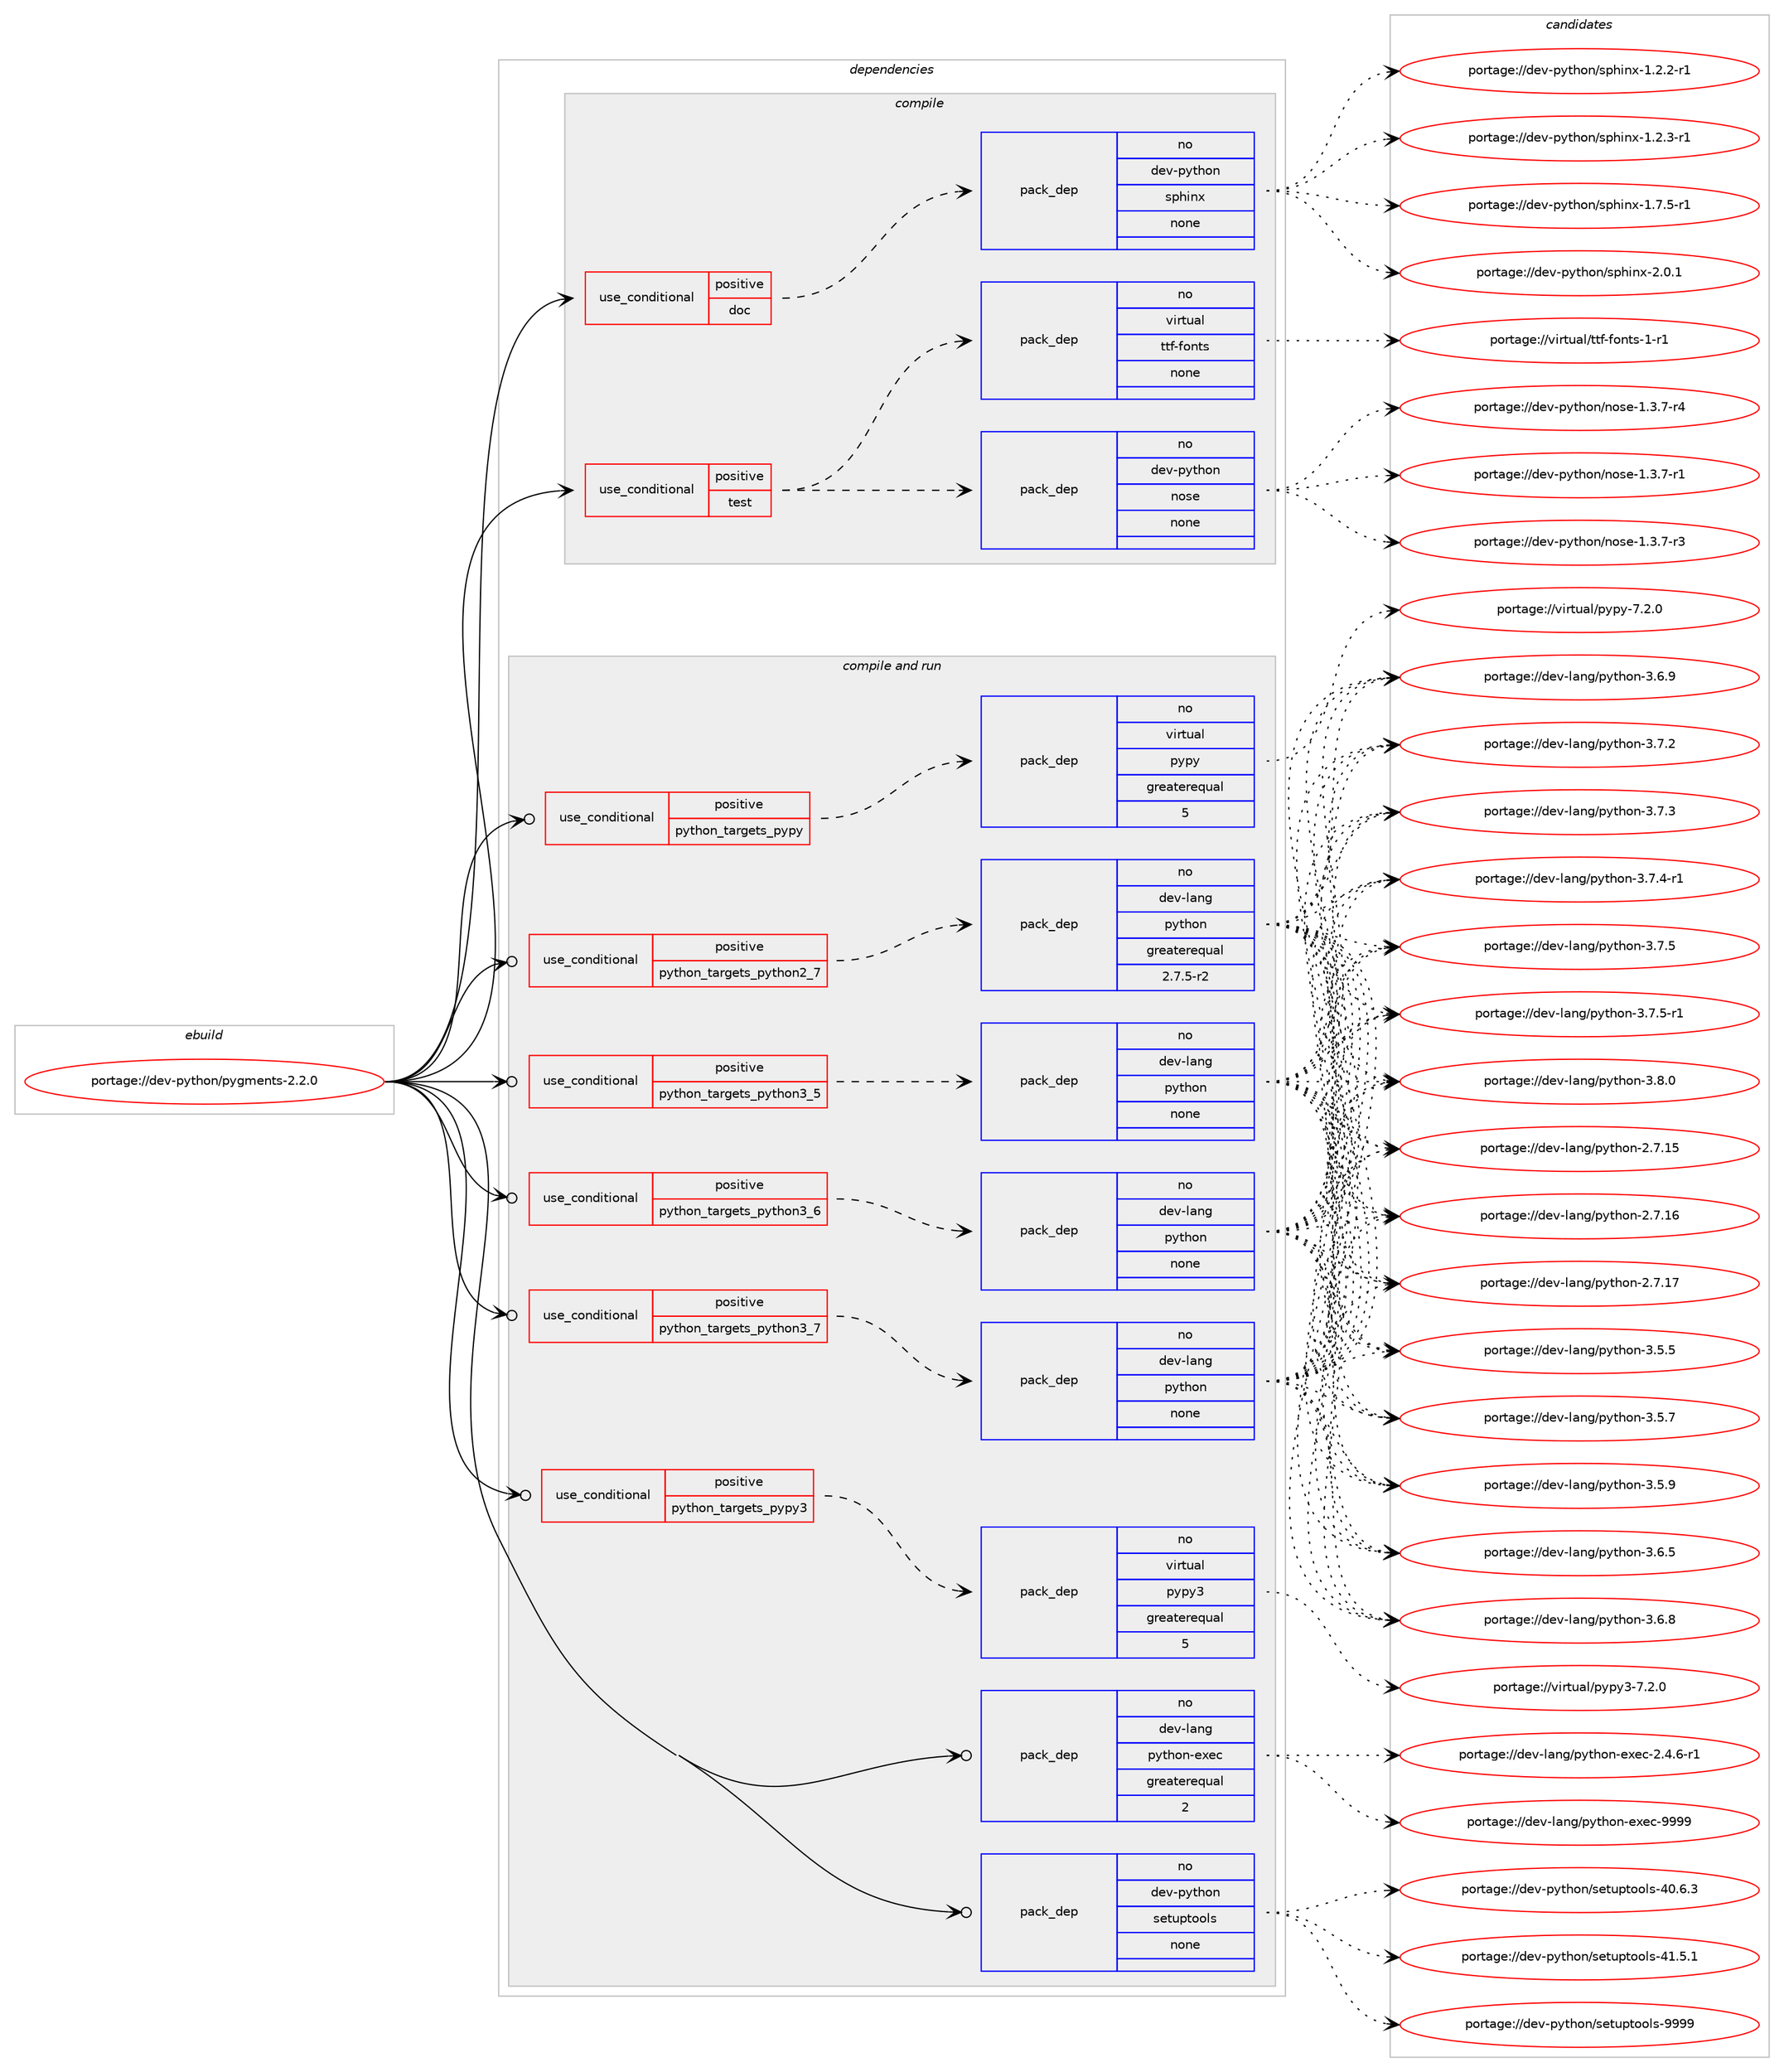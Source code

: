 digraph prolog {

# *************
# Graph options
# *************

newrank=true;
concentrate=true;
compound=true;
graph [rankdir=LR,fontname=Helvetica,fontsize=10,ranksep=1.5];#, ranksep=2.5, nodesep=0.2];
edge  [arrowhead=vee];
node  [fontname=Helvetica,fontsize=10];

# **********
# The ebuild
# **********

subgraph cluster_leftcol {
color=gray;
rank=same;
label=<<i>ebuild</i>>;
id [label="portage://dev-python/pygments-2.2.0", color=red, width=4, href="../dev-python/pygments-2.2.0.svg"];
}

# ****************
# The dependencies
# ****************

subgraph cluster_midcol {
color=gray;
label=<<i>dependencies</i>>;
subgraph cluster_compile {
fillcolor="#eeeeee";
style=filled;
label=<<i>compile</i>>;
subgraph cond35235 {
dependency161014 [label=<<TABLE BORDER="0" CELLBORDER="1" CELLSPACING="0" CELLPADDING="4"><TR><TD ROWSPAN="3" CELLPADDING="10">use_conditional</TD></TR><TR><TD>positive</TD></TR><TR><TD>doc</TD></TR></TABLE>>, shape=none, color=red];
subgraph pack122414 {
dependency161015 [label=<<TABLE BORDER="0" CELLBORDER="1" CELLSPACING="0" CELLPADDING="4" WIDTH="220"><TR><TD ROWSPAN="6" CELLPADDING="30">pack_dep</TD></TR><TR><TD WIDTH="110">no</TD></TR><TR><TD>dev-python</TD></TR><TR><TD>sphinx</TD></TR><TR><TD>none</TD></TR><TR><TD></TD></TR></TABLE>>, shape=none, color=blue];
}
dependency161014:e -> dependency161015:w [weight=20,style="dashed",arrowhead="vee"];
}
id:e -> dependency161014:w [weight=20,style="solid",arrowhead="vee"];
subgraph cond35236 {
dependency161016 [label=<<TABLE BORDER="0" CELLBORDER="1" CELLSPACING="0" CELLPADDING="4"><TR><TD ROWSPAN="3" CELLPADDING="10">use_conditional</TD></TR><TR><TD>positive</TD></TR><TR><TD>test</TD></TR></TABLE>>, shape=none, color=red];
subgraph pack122415 {
dependency161017 [label=<<TABLE BORDER="0" CELLBORDER="1" CELLSPACING="0" CELLPADDING="4" WIDTH="220"><TR><TD ROWSPAN="6" CELLPADDING="30">pack_dep</TD></TR><TR><TD WIDTH="110">no</TD></TR><TR><TD>dev-python</TD></TR><TR><TD>nose</TD></TR><TR><TD>none</TD></TR><TR><TD></TD></TR></TABLE>>, shape=none, color=blue];
}
dependency161016:e -> dependency161017:w [weight=20,style="dashed",arrowhead="vee"];
subgraph pack122416 {
dependency161018 [label=<<TABLE BORDER="0" CELLBORDER="1" CELLSPACING="0" CELLPADDING="4" WIDTH="220"><TR><TD ROWSPAN="6" CELLPADDING="30">pack_dep</TD></TR><TR><TD WIDTH="110">no</TD></TR><TR><TD>virtual</TD></TR><TR><TD>ttf-fonts</TD></TR><TR><TD>none</TD></TR><TR><TD></TD></TR></TABLE>>, shape=none, color=blue];
}
dependency161016:e -> dependency161018:w [weight=20,style="dashed",arrowhead="vee"];
}
id:e -> dependency161016:w [weight=20,style="solid",arrowhead="vee"];
}
subgraph cluster_compileandrun {
fillcolor="#eeeeee";
style=filled;
label=<<i>compile and run</i>>;
subgraph cond35237 {
dependency161019 [label=<<TABLE BORDER="0" CELLBORDER="1" CELLSPACING="0" CELLPADDING="4"><TR><TD ROWSPAN="3" CELLPADDING="10">use_conditional</TD></TR><TR><TD>positive</TD></TR><TR><TD>python_targets_pypy</TD></TR></TABLE>>, shape=none, color=red];
subgraph pack122417 {
dependency161020 [label=<<TABLE BORDER="0" CELLBORDER="1" CELLSPACING="0" CELLPADDING="4" WIDTH="220"><TR><TD ROWSPAN="6" CELLPADDING="30">pack_dep</TD></TR><TR><TD WIDTH="110">no</TD></TR><TR><TD>virtual</TD></TR><TR><TD>pypy</TD></TR><TR><TD>greaterequal</TD></TR><TR><TD>5</TD></TR></TABLE>>, shape=none, color=blue];
}
dependency161019:e -> dependency161020:w [weight=20,style="dashed",arrowhead="vee"];
}
id:e -> dependency161019:w [weight=20,style="solid",arrowhead="odotvee"];
subgraph cond35238 {
dependency161021 [label=<<TABLE BORDER="0" CELLBORDER="1" CELLSPACING="0" CELLPADDING="4"><TR><TD ROWSPAN="3" CELLPADDING="10">use_conditional</TD></TR><TR><TD>positive</TD></TR><TR><TD>python_targets_pypy3</TD></TR></TABLE>>, shape=none, color=red];
subgraph pack122418 {
dependency161022 [label=<<TABLE BORDER="0" CELLBORDER="1" CELLSPACING="0" CELLPADDING="4" WIDTH="220"><TR><TD ROWSPAN="6" CELLPADDING="30">pack_dep</TD></TR><TR><TD WIDTH="110">no</TD></TR><TR><TD>virtual</TD></TR><TR><TD>pypy3</TD></TR><TR><TD>greaterequal</TD></TR><TR><TD>5</TD></TR></TABLE>>, shape=none, color=blue];
}
dependency161021:e -> dependency161022:w [weight=20,style="dashed",arrowhead="vee"];
}
id:e -> dependency161021:w [weight=20,style="solid",arrowhead="odotvee"];
subgraph cond35239 {
dependency161023 [label=<<TABLE BORDER="0" CELLBORDER="1" CELLSPACING="0" CELLPADDING="4"><TR><TD ROWSPAN="3" CELLPADDING="10">use_conditional</TD></TR><TR><TD>positive</TD></TR><TR><TD>python_targets_python2_7</TD></TR></TABLE>>, shape=none, color=red];
subgraph pack122419 {
dependency161024 [label=<<TABLE BORDER="0" CELLBORDER="1" CELLSPACING="0" CELLPADDING="4" WIDTH="220"><TR><TD ROWSPAN="6" CELLPADDING="30">pack_dep</TD></TR><TR><TD WIDTH="110">no</TD></TR><TR><TD>dev-lang</TD></TR><TR><TD>python</TD></TR><TR><TD>greaterequal</TD></TR><TR><TD>2.7.5-r2</TD></TR></TABLE>>, shape=none, color=blue];
}
dependency161023:e -> dependency161024:w [weight=20,style="dashed",arrowhead="vee"];
}
id:e -> dependency161023:w [weight=20,style="solid",arrowhead="odotvee"];
subgraph cond35240 {
dependency161025 [label=<<TABLE BORDER="0" CELLBORDER="1" CELLSPACING="0" CELLPADDING="4"><TR><TD ROWSPAN="3" CELLPADDING="10">use_conditional</TD></TR><TR><TD>positive</TD></TR><TR><TD>python_targets_python3_5</TD></TR></TABLE>>, shape=none, color=red];
subgraph pack122420 {
dependency161026 [label=<<TABLE BORDER="0" CELLBORDER="1" CELLSPACING="0" CELLPADDING="4" WIDTH="220"><TR><TD ROWSPAN="6" CELLPADDING="30">pack_dep</TD></TR><TR><TD WIDTH="110">no</TD></TR><TR><TD>dev-lang</TD></TR><TR><TD>python</TD></TR><TR><TD>none</TD></TR><TR><TD></TD></TR></TABLE>>, shape=none, color=blue];
}
dependency161025:e -> dependency161026:w [weight=20,style="dashed",arrowhead="vee"];
}
id:e -> dependency161025:w [weight=20,style="solid",arrowhead="odotvee"];
subgraph cond35241 {
dependency161027 [label=<<TABLE BORDER="0" CELLBORDER="1" CELLSPACING="0" CELLPADDING="4"><TR><TD ROWSPAN="3" CELLPADDING="10">use_conditional</TD></TR><TR><TD>positive</TD></TR><TR><TD>python_targets_python3_6</TD></TR></TABLE>>, shape=none, color=red];
subgraph pack122421 {
dependency161028 [label=<<TABLE BORDER="0" CELLBORDER="1" CELLSPACING="0" CELLPADDING="4" WIDTH="220"><TR><TD ROWSPAN="6" CELLPADDING="30">pack_dep</TD></TR><TR><TD WIDTH="110">no</TD></TR><TR><TD>dev-lang</TD></TR><TR><TD>python</TD></TR><TR><TD>none</TD></TR><TR><TD></TD></TR></TABLE>>, shape=none, color=blue];
}
dependency161027:e -> dependency161028:w [weight=20,style="dashed",arrowhead="vee"];
}
id:e -> dependency161027:w [weight=20,style="solid",arrowhead="odotvee"];
subgraph cond35242 {
dependency161029 [label=<<TABLE BORDER="0" CELLBORDER="1" CELLSPACING="0" CELLPADDING="4"><TR><TD ROWSPAN="3" CELLPADDING="10">use_conditional</TD></TR><TR><TD>positive</TD></TR><TR><TD>python_targets_python3_7</TD></TR></TABLE>>, shape=none, color=red];
subgraph pack122422 {
dependency161030 [label=<<TABLE BORDER="0" CELLBORDER="1" CELLSPACING="0" CELLPADDING="4" WIDTH="220"><TR><TD ROWSPAN="6" CELLPADDING="30">pack_dep</TD></TR><TR><TD WIDTH="110">no</TD></TR><TR><TD>dev-lang</TD></TR><TR><TD>python</TD></TR><TR><TD>none</TD></TR><TR><TD></TD></TR></TABLE>>, shape=none, color=blue];
}
dependency161029:e -> dependency161030:w [weight=20,style="dashed",arrowhead="vee"];
}
id:e -> dependency161029:w [weight=20,style="solid",arrowhead="odotvee"];
subgraph pack122423 {
dependency161031 [label=<<TABLE BORDER="0" CELLBORDER="1" CELLSPACING="0" CELLPADDING="4" WIDTH="220"><TR><TD ROWSPAN="6" CELLPADDING="30">pack_dep</TD></TR><TR><TD WIDTH="110">no</TD></TR><TR><TD>dev-lang</TD></TR><TR><TD>python-exec</TD></TR><TR><TD>greaterequal</TD></TR><TR><TD>2</TD></TR></TABLE>>, shape=none, color=blue];
}
id:e -> dependency161031:w [weight=20,style="solid",arrowhead="odotvee"];
subgraph pack122424 {
dependency161032 [label=<<TABLE BORDER="0" CELLBORDER="1" CELLSPACING="0" CELLPADDING="4" WIDTH="220"><TR><TD ROWSPAN="6" CELLPADDING="30">pack_dep</TD></TR><TR><TD WIDTH="110">no</TD></TR><TR><TD>dev-python</TD></TR><TR><TD>setuptools</TD></TR><TR><TD>none</TD></TR><TR><TD></TD></TR></TABLE>>, shape=none, color=blue];
}
id:e -> dependency161032:w [weight=20,style="solid",arrowhead="odotvee"];
}
subgraph cluster_run {
fillcolor="#eeeeee";
style=filled;
label=<<i>run</i>>;
}
}

# **************
# The candidates
# **************

subgraph cluster_choices {
rank=same;
color=gray;
label=<<i>candidates</i>>;

subgraph choice122414 {
color=black;
nodesep=1;
choiceportage10010111845112121116104111110471151121041051101204549465046504511449 [label="portage://dev-python/sphinx-1.2.2-r1", color=red, width=4,href="../dev-python/sphinx-1.2.2-r1.svg"];
choiceportage10010111845112121116104111110471151121041051101204549465046514511449 [label="portage://dev-python/sphinx-1.2.3-r1", color=red, width=4,href="../dev-python/sphinx-1.2.3-r1.svg"];
choiceportage10010111845112121116104111110471151121041051101204549465546534511449 [label="portage://dev-python/sphinx-1.7.5-r1", color=red, width=4,href="../dev-python/sphinx-1.7.5-r1.svg"];
choiceportage1001011184511212111610411111047115112104105110120455046484649 [label="portage://dev-python/sphinx-2.0.1", color=red, width=4,href="../dev-python/sphinx-2.0.1.svg"];
dependency161015:e -> choiceportage10010111845112121116104111110471151121041051101204549465046504511449:w [style=dotted,weight="100"];
dependency161015:e -> choiceportage10010111845112121116104111110471151121041051101204549465046514511449:w [style=dotted,weight="100"];
dependency161015:e -> choiceportage10010111845112121116104111110471151121041051101204549465546534511449:w [style=dotted,weight="100"];
dependency161015:e -> choiceportage1001011184511212111610411111047115112104105110120455046484649:w [style=dotted,weight="100"];
}
subgraph choice122415 {
color=black;
nodesep=1;
choiceportage10010111845112121116104111110471101111151014549465146554511449 [label="portage://dev-python/nose-1.3.7-r1", color=red, width=4,href="../dev-python/nose-1.3.7-r1.svg"];
choiceportage10010111845112121116104111110471101111151014549465146554511451 [label="portage://dev-python/nose-1.3.7-r3", color=red, width=4,href="../dev-python/nose-1.3.7-r3.svg"];
choiceportage10010111845112121116104111110471101111151014549465146554511452 [label="portage://dev-python/nose-1.3.7-r4", color=red, width=4,href="../dev-python/nose-1.3.7-r4.svg"];
dependency161017:e -> choiceportage10010111845112121116104111110471101111151014549465146554511449:w [style=dotted,weight="100"];
dependency161017:e -> choiceportage10010111845112121116104111110471101111151014549465146554511451:w [style=dotted,weight="100"];
dependency161017:e -> choiceportage10010111845112121116104111110471101111151014549465146554511452:w [style=dotted,weight="100"];
}
subgraph choice122416 {
color=black;
nodesep=1;
choiceportage11810511411611797108471161161024510211111011611545494511449 [label="portage://virtual/ttf-fonts-1-r1", color=red, width=4,href="../virtual/ttf-fonts-1-r1.svg"];
dependency161018:e -> choiceportage11810511411611797108471161161024510211111011611545494511449:w [style=dotted,weight="100"];
}
subgraph choice122417 {
color=black;
nodesep=1;
choiceportage1181051141161179710847112121112121455546504648 [label="portage://virtual/pypy-7.2.0", color=red, width=4,href="../virtual/pypy-7.2.0.svg"];
dependency161020:e -> choiceportage1181051141161179710847112121112121455546504648:w [style=dotted,weight="100"];
}
subgraph choice122418 {
color=black;
nodesep=1;
choiceportage118105114116117971084711212111212151455546504648 [label="portage://virtual/pypy3-7.2.0", color=red, width=4,href="../virtual/pypy3-7.2.0.svg"];
dependency161022:e -> choiceportage118105114116117971084711212111212151455546504648:w [style=dotted,weight="100"];
}
subgraph choice122419 {
color=black;
nodesep=1;
choiceportage10010111845108971101034711212111610411111045504655464953 [label="portage://dev-lang/python-2.7.15", color=red, width=4,href="../dev-lang/python-2.7.15.svg"];
choiceportage10010111845108971101034711212111610411111045504655464954 [label="portage://dev-lang/python-2.7.16", color=red, width=4,href="../dev-lang/python-2.7.16.svg"];
choiceportage10010111845108971101034711212111610411111045504655464955 [label="portage://dev-lang/python-2.7.17", color=red, width=4,href="../dev-lang/python-2.7.17.svg"];
choiceportage100101118451089711010347112121116104111110455146534653 [label="portage://dev-lang/python-3.5.5", color=red, width=4,href="../dev-lang/python-3.5.5.svg"];
choiceportage100101118451089711010347112121116104111110455146534655 [label="portage://dev-lang/python-3.5.7", color=red, width=4,href="../dev-lang/python-3.5.7.svg"];
choiceportage100101118451089711010347112121116104111110455146534657 [label="portage://dev-lang/python-3.5.9", color=red, width=4,href="../dev-lang/python-3.5.9.svg"];
choiceportage100101118451089711010347112121116104111110455146544653 [label="portage://dev-lang/python-3.6.5", color=red, width=4,href="../dev-lang/python-3.6.5.svg"];
choiceportage100101118451089711010347112121116104111110455146544656 [label="portage://dev-lang/python-3.6.8", color=red, width=4,href="../dev-lang/python-3.6.8.svg"];
choiceportage100101118451089711010347112121116104111110455146544657 [label="portage://dev-lang/python-3.6.9", color=red, width=4,href="../dev-lang/python-3.6.9.svg"];
choiceportage100101118451089711010347112121116104111110455146554650 [label="portage://dev-lang/python-3.7.2", color=red, width=4,href="../dev-lang/python-3.7.2.svg"];
choiceportage100101118451089711010347112121116104111110455146554651 [label="portage://dev-lang/python-3.7.3", color=red, width=4,href="../dev-lang/python-3.7.3.svg"];
choiceportage1001011184510897110103471121211161041111104551465546524511449 [label="portage://dev-lang/python-3.7.4-r1", color=red, width=4,href="../dev-lang/python-3.7.4-r1.svg"];
choiceportage100101118451089711010347112121116104111110455146554653 [label="portage://dev-lang/python-3.7.5", color=red, width=4,href="../dev-lang/python-3.7.5.svg"];
choiceportage1001011184510897110103471121211161041111104551465546534511449 [label="portage://dev-lang/python-3.7.5-r1", color=red, width=4,href="../dev-lang/python-3.7.5-r1.svg"];
choiceportage100101118451089711010347112121116104111110455146564648 [label="portage://dev-lang/python-3.8.0", color=red, width=4,href="../dev-lang/python-3.8.0.svg"];
dependency161024:e -> choiceportage10010111845108971101034711212111610411111045504655464953:w [style=dotted,weight="100"];
dependency161024:e -> choiceportage10010111845108971101034711212111610411111045504655464954:w [style=dotted,weight="100"];
dependency161024:e -> choiceportage10010111845108971101034711212111610411111045504655464955:w [style=dotted,weight="100"];
dependency161024:e -> choiceportage100101118451089711010347112121116104111110455146534653:w [style=dotted,weight="100"];
dependency161024:e -> choiceportage100101118451089711010347112121116104111110455146534655:w [style=dotted,weight="100"];
dependency161024:e -> choiceportage100101118451089711010347112121116104111110455146534657:w [style=dotted,weight="100"];
dependency161024:e -> choiceportage100101118451089711010347112121116104111110455146544653:w [style=dotted,weight="100"];
dependency161024:e -> choiceportage100101118451089711010347112121116104111110455146544656:w [style=dotted,weight="100"];
dependency161024:e -> choiceportage100101118451089711010347112121116104111110455146544657:w [style=dotted,weight="100"];
dependency161024:e -> choiceportage100101118451089711010347112121116104111110455146554650:w [style=dotted,weight="100"];
dependency161024:e -> choiceportage100101118451089711010347112121116104111110455146554651:w [style=dotted,weight="100"];
dependency161024:e -> choiceportage1001011184510897110103471121211161041111104551465546524511449:w [style=dotted,weight="100"];
dependency161024:e -> choiceportage100101118451089711010347112121116104111110455146554653:w [style=dotted,weight="100"];
dependency161024:e -> choiceportage1001011184510897110103471121211161041111104551465546534511449:w [style=dotted,weight="100"];
dependency161024:e -> choiceportage100101118451089711010347112121116104111110455146564648:w [style=dotted,weight="100"];
}
subgraph choice122420 {
color=black;
nodesep=1;
choiceportage10010111845108971101034711212111610411111045504655464953 [label="portage://dev-lang/python-2.7.15", color=red, width=4,href="../dev-lang/python-2.7.15.svg"];
choiceportage10010111845108971101034711212111610411111045504655464954 [label="portage://dev-lang/python-2.7.16", color=red, width=4,href="../dev-lang/python-2.7.16.svg"];
choiceportage10010111845108971101034711212111610411111045504655464955 [label="portage://dev-lang/python-2.7.17", color=red, width=4,href="../dev-lang/python-2.7.17.svg"];
choiceportage100101118451089711010347112121116104111110455146534653 [label="portage://dev-lang/python-3.5.5", color=red, width=4,href="../dev-lang/python-3.5.5.svg"];
choiceportage100101118451089711010347112121116104111110455146534655 [label="portage://dev-lang/python-3.5.7", color=red, width=4,href="../dev-lang/python-3.5.7.svg"];
choiceportage100101118451089711010347112121116104111110455146534657 [label="portage://dev-lang/python-3.5.9", color=red, width=4,href="../dev-lang/python-3.5.9.svg"];
choiceportage100101118451089711010347112121116104111110455146544653 [label="portage://dev-lang/python-3.6.5", color=red, width=4,href="../dev-lang/python-3.6.5.svg"];
choiceportage100101118451089711010347112121116104111110455146544656 [label="portage://dev-lang/python-3.6.8", color=red, width=4,href="../dev-lang/python-3.6.8.svg"];
choiceportage100101118451089711010347112121116104111110455146544657 [label="portage://dev-lang/python-3.6.9", color=red, width=4,href="../dev-lang/python-3.6.9.svg"];
choiceportage100101118451089711010347112121116104111110455146554650 [label="portage://dev-lang/python-3.7.2", color=red, width=4,href="../dev-lang/python-3.7.2.svg"];
choiceportage100101118451089711010347112121116104111110455146554651 [label="portage://dev-lang/python-3.7.3", color=red, width=4,href="../dev-lang/python-3.7.3.svg"];
choiceportage1001011184510897110103471121211161041111104551465546524511449 [label="portage://dev-lang/python-3.7.4-r1", color=red, width=4,href="../dev-lang/python-3.7.4-r1.svg"];
choiceportage100101118451089711010347112121116104111110455146554653 [label="portage://dev-lang/python-3.7.5", color=red, width=4,href="../dev-lang/python-3.7.5.svg"];
choiceportage1001011184510897110103471121211161041111104551465546534511449 [label="portage://dev-lang/python-3.7.5-r1", color=red, width=4,href="../dev-lang/python-3.7.5-r1.svg"];
choiceportage100101118451089711010347112121116104111110455146564648 [label="portage://dev-lang/python-3.8.0", color=red, width=4,href="../dev-lang/python-3.8.0.svg"];
dependency161026:e -> choiceportage10010111845108971101034711212111610411111045504655464953:w [style=dotted,weight="100"];
dependency161026:e -> choiceportage10010111845108971101034711212111610411111045504655464954:w [style=dotted,weight="100"];
dependency161026:e -> choiceportage10010111845108971101034711212111610411111045504655464955:w [style=dotted,weight="100"];
dependency161026:e -> choiceportage100101118451089711010347112121116104111110455146534653:w [style=dotted,weight="100"];
dependency161026:e -> choiceportage100101118451089711010347112121116104111110455146534655:w [style=dotted,weight="100"];
dependency161026:e -> choiceportage100101118451089711010347112121116104111110455146534657:w [style=dotted,weight="100"];
dependency161026:e -> choiceportage100101118451089711010347112121116104111110455146544653:w [style=dotted,weight="100"];
dependency161026:e -> choiceportage100101118451089711010347112121116104111110455146544656:w [style=dotted,weight="100"];
dependency161026:e -> choiceportage100101118451089711010347112121116104111110455146544657:w [style=dotted,weight="100"];
dependency161026:e -> choiceportage100101118451089711010347112121116104111110455146554650:w [style=dotted,weight="100"];
dependency161026:e -> choiceportage100101118451089711010347112121116104111110455146554651:w [style=dotted,weight="100"];
dependency161026:e -> choiceportage1001011184510897110103471121211161041111104551465546524511449:w [style=dotted,weight="100"];
dependency161026:e -> choiceportage100101118451089711010347112121116104111110455146554653:w [style=dotted,weight="100"];
dependency161026:e -> choiceportage1001011184510897110103471121211161041111104551465546534511449:w [style=dotted,weight="100"];
dependency161026:e -> choiceportage100101118451089711010347112121116104111110455146564648:w [style=dotted,weight="100"];
}
subgraph choice122421 {
color=black;
nodesep=1;
choiceportage10010111845108971101034711212111610411111045504655464953 [label="portage://dev-lang/python-2.7.15", color=red, width=4,href="../dev-lang/python-2.7.15.svg"];
choiceportage10010111845108971101034711212111610411111045504655464954 [label="portage://dev-lang/python-2.7.16", color=red, width=4,href="../dev-lang/python-2.7.16.svg"];
choiceportage10010111845108971101034711212111610411111045504655464955 [label="portage://dev-lang/python-2.7.17", color=red, width=4,href="../dev-lang/python-2.7.17.svg"];
choiceportage100101118451089711010347112121116104111110455146534653 [label="portage://dev-lang/python-3.5.5", color=red, width=4,href="../dev-lang/python-3.5.5.svg"];
choiceportage100101118451089711010347112121116104111110455146534655 [label="portage://dev-lang/python-3.5.7", color=red, width=4,href="../dev-lang/python-3.5.7.svg"];
choiceportage100101118451089711010347112121116104111110455146534657 [label="portage://dev-lang/python-3.5.9", color=red, width=4,href="../dev-lang/python-3.5.9.svg"];
choiceportage100101118451089711010347112121116104111110455146544653 [label="portage://dev-lang/python-3.6.5", color=red, width=4,href="../dev-lang/python-3.6.5.svg"];
choiceportage100101118451089711010347112121116104111110455146544656 [label="portage://dev-lang/python-3.6.8", color=red, width=4,href="../dev-lang/python-3.6.8.svg"];
choiceportage100101118451089711010347112121116104111110455146544657 [label="portage://dev-lang/python-3.6.9", color=red, width=4,href="../dev-lang/python-3.6.9.svg"];
choiceportage100101118451089711010347112121116104111110455146554650 [label="portage://dev-lang/python-3.7.2", color=red, width=4,href="../dev-lang/python-3.7.2.svg"];
choiceportage100101118451089711010347112121116104111110455146554651 [label="portage://dev-lang/python-3.7.3", color=red, width=4,href="../dev-lang/python-3.7.3.svg"];
choiceportage1001011184510897110103471121211161041111104551465546524511449 [label="portage://dev-lang/python-3.7.4-r1", color=red, width=4,href="../dev-lang/python-3.7.4-r1.svg"];
choiceportage100101118451089711010347112121116104111110455146554653 [label="portage://dev-lang/python-3.7.5", color=red, width=4,href="../dev-lang/python-3.7.5.svg"];
choiceportage1001011184510897110103471121211161041111104551465546534511449 [label="portage://dev-lang/python-3.7.5-r1", color=red, width=4,href="../dev-lang/python-3.7.5-r1.svg"];
choiceportage100101118451089711010347112121116104111110455146564648 [label="portage://dev-lang/python-3.8.0", color=red, width=4,href="../dev-lang/python-3.8.0.svg"];
dependency161028:e -> choiceportage10010111845108971101034711212111610411111045504655464953:w [style=dotted,weight="100"];
dependency161028:e -> choiceportage10010111845108971101034711212111610411111045504655464954:w [style=dotted,weight="100"];
dependency161028:e -> choiceportage10010111845108971101034711212111610411111045504655464955:w [style=dotted,weight="100"];
dependency161028:e -> choiceportage100101118451089711010347112121116104111110455146534653:w [style=dotted,weight="100"];
dependency161028:e -> choiceportage100101118451089711010347112121116104111110455146534655:w [style=dotted,weight="100"];
dependency161028:e -> choiceportage100101118451089711010347112121116104111110455146534657:w [style=dotted,weight="100"];
dependency161028:e -> choiceportage100101118451089711010347112121116104111110455146544653:w [style=dotted,weight="100"];
dependency161028:e -> choiceportage100101118451089711010347112121116104111110455146544656:w [style=dotted,weight="100"];
dependency161028:e -> choiceportage100101118451089711010347112121116104111110455146544657:w [style=dotted,weight="100"];
dependency161028:e -> choiceportage100101118451089711010347112121116104111110455146554650:w [style=dotted,weight="100"];
dependency161028:e -> choiceportage100101118451089711010347112121116104111110455146554651:w [style=dotted,weight="100"];
dependency161028:e -> choiceportage1001011184510897110103471121211161041111104551465546524511449:w [style=dotted,weight="100"];
dependency161028:e -> choiceportage100101118451089711010347112121116104111110455146554653:w [style=dotted,weight="100"];
dependency161028:e -> choiceportage1001011184510897110103471121211161041111104551465546534511449:w [style=dotted,weight="100"];
dependency161028:e -> choiceportage100101118451089711010347112121116104111110455146564648:w [style=dotted,weight="100"];
}
subgraph choice122422 {
color=black;
nodesep=1;
choiceportage10010111845108971101034711212111610411111045504655464953 [label="portage://dev-lang/python-2.7.15", color=red, width=4,href="../dev-lang/python-2.7.15.svg"];
choiceportage10010111845108971101034711212111610411111045504655464954 [label="portage://dev-lang/python-2.7.16", color=red, width=4,href="../dev-lang/python-2.7.16.svg"];
choiceportage10010111845108971101034711212111610411111045504655464955 [label="portage://dev-lang/python-2.7.17", color=red, width=4,href="../dev-lang/python-2.7.17.svg"];
choiceportage100101118451089711010347112121116104111110455146534653 [label="portage://dev-lang/python-3.5.5", color=red, width=4,href="../dev-lang/python-3.5.5.svg"];
choiceportage100101118451089711010347112121116104111110455146534655 [label="portage://dev-lang/python-3.5.7", color=red, width=4,href="../dev-lang/python-3.5.7.svg"];
choiceportage100101118451089711010347112121116104111110455146534657 [label="portage://dev-lang/python-3.5.9", color=red, width=4,href="../dev-lang/python-3.5.9.svg"];
choiceportage100101118451089711010347112121116104111110455146544653 [label="portage://dev-lang/python-3.6.5", color=red, width=4,href="../dev-lang/python-3.6.5.svg"];
choiceportage100101118451089711010347112121116104111110455146544656 [label="portage://dev-lang/python-3.6.8", color=red, width=4,href="../dev-lang/python-3.6.8.svg"];
choiceportage100101118451089711010347112121116104111110455146544657 [label="portage://dev-lang/python-3.6.9", color=red, width=4,href="../dev-lang/python-3.6.9.svg"];
choiceportage100101118451089711010347112121116104111110455146554650 [label="portage://dev-lang/python-3.7.2", color=red, width=4,href="../dev-lang/python-3.7.2.svg"];
choiceportage100101118451089711010347112121116104111110455146554651 [label="portage://dev-lang/python-3.7.3", color=red, width=4,href="../dev-lang/python-3.7.3.svg"];
choiceportage1001011184510897110103471121211161041111104551465546524511449 [label="portage://dev-lang/python-3.7.4-r1", color=red, width=4,href="../dev-lang/python-3.7.4-r1.svg"];
choiceportage100101118451089711010347112121116104111110455146554653 [label="portage://dev-lang/python-3.7.5", color=red, width=4,href="../dev-lang/python-3.7.5.svg"];
choiceportage1001011184510897110103471121211161041111104551465546534511449 [label="portage://dev-lang/python-3.7.5-r1", color=red, width=4,href="../dev-lang/python-3.7.5-r1.svg"];
choiceportage100101118451089711010347112121116104111110455146564648 [label="portage://dev-lang/python-3.8.0", color=red, width=4,href="../dev-lang/python-3.8.0.svg"];
dependency161030:e -> choiceportage10010111845108971101034711212111610411111045504655464953:w [style=dotted,weight="100"];
dependency161030:e -> choiceportage10010111845108971101034711212111610411111045504655464954:w [style=dotted,weight="100"];
dependency161030:e -> choiceportage10010111845108971101034711212111610411111045504655464955:w [style=dotted,weight="100"];
dependency161030:e -> choiceportage100101118451089711010347112121116104111110455146534653:w [style=dotted,weight="100"];
dependency161030:e -> choiceportage100101118451089711010347112121116104111110455146534655:w [style=dotted,weight="100"];
dependency161030:e -> choiceportage100101118451089711010347112121116104111110455146534657:w [style=dotted,weight="100"];
dependency161030:e -> choiceportage100101118451089711010347112121116104111110455146544653:w [style=dotted,weight="100"];
dependency161030:e -> choiceportage100101118451089711010347112121116104111110455146544656:w [style=dotted,weight="100"];
dependency161030:e -> choiceportage100101118451089711010347112121116104111110455146544657:w [style=dotted,weight="100"];
dependency161030:e -> choiceportage100101118451089711010347112121116104111110455146554650:w [style=dotted,weight="100"];
dependency161030:e -> choiceportage100101118451089711010347112121116104111110455146554651:w [style=dotted,weight="100"];
dependency161030:e -> choiceportage1001011184510897110103471121211161041111104551465546524511449:w [style=dotted,weight="100"];
dependency161030:e -> choiceportage100101118451089711010347112121116104111110455146554653:w [style=dotted,weight="100"];
dependency161030:e -> choiceportage1001011184510897110103471121211161041111104551465546534511449:w [style=dotted,weight="100"];
dependency161030:e -> choiceportage100101118451089711010347112121116104111110455146564648:w [style=dotted,weight="100"];
}
subgraph choice122423 {
color=black;
nodesep=1;
choiceportage10010111845108971101034711212111610411111045101120101994550465246544511449 [label="portage://dev-lang/python-exec-2.4.6-r1", color=red, width=4,href="../dev-lang/python-exec-2.4.6-r1.svg"];
choiceportage10010111845108971101034711212111610411111045101120101994557575757 [label="portage://dev-lang/python-exec-9999", color=red, width=4,href="../dev-lang/python-exec-9999.svg"];
dependency161031:e -> choiceportage10010111845108971101034711212111610411111045101120101994550465246544511449:w [style=dotted,weight="100"];
dependency161031:e -> choiceportage10010111845108971101034711212111610411111045101120101994557575757:w [style=dotted,weight="100"];
}
subgraph choice122424 {
color=black;
nodesep=1;
choiceportage100101118451121211161041111104711510111611711211611111110811545524846544651 [label="portage://dev-python/setuptools-40.6.3", color=red, width=4,href="../dev-python/setuptools-40.6.3.svg"];
choiceportage100101118451121211161041111104711510111611711211611111110811545524946534649 [label="portage://dev-python/setuptools-41.5.1", color=red, width=4,href="../dev-python/setuptools-41.5.1.svg"];
choiceportage10010111845112121116104111110471151011161171121161111111081154557575757 [label="portage://dev-python/setuptools-9999", color=red, width=4,href="../dev-python/setuptools-9999.svg"];
dependency161032:e -> choiceportage100101118451121211161041111104711510111611711211611111110811545524846544651:w [style=dotted,weight="100"];
dependency161032:e -> choiceportage100101118451121211161041111104711510111611711211611111110811545524946534649:w [style=dotted,weight="100"];
dependency161032:e -> choiceportage10010111845112121116104111110471151011161171121161111111081154557575757:w [style=dotted,weight="100"];
}
}

}
